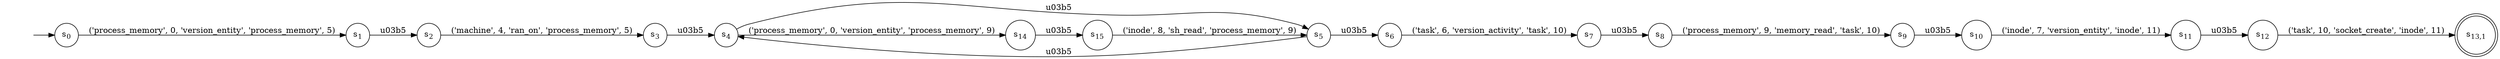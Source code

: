 digraph NFA {
    rankdir = LR;
    I [style = invis];
    I -> S0;
    S0 [label = <s<sub>0</sub>>, shape = circle];
    S1 [label = <s<sub>1</sub>>, shape = circle];
    S2 [label = <s<sub>2</sub>>, shape = circle];
    S3 [label = <s<sub>3</sub>>, shape = circle];
    S4 [label = <s<sub>4</sub>>, shape = circle];
    S5 [label = <s<sub>5</sub>>, shape = circle];
    S5 -> S4 [label = "\u03b5"];
    S6 [label = <s<sub>6</sub>>, shape = circle];
    S7 [label = <s<sub>7</sub>>, shape = circle];
    S8 [label = <s<sub>8</sub>>, shape = circle];
    S9 [label = <s<sub>9</sub>>, shape = circle];
    S10 [label = <s<sub>10</sub>>, shape = circle];
    S11 [label = <s<sub>11</sub>>, shape = circle];
    S12 [label = <s<sub>12</sub>>, shape = circle];
    S13 [label = <s<sub>13,1</sub>>, shape = circle, peripheries = 2];
    S12 -> S13 [label = "('task', 10, 'socket_create', 'inode', 11)"];
    S11 -> S12 [label = "\u03b5"];
    S10 -> S11 [label = "('inode', 7, 'version_entity', 'inode', 11)"];
    S9 -> S10 [label = "\u03b5"];
    S8 -> S9 [label = "('process_memory', 9, 'memory_read', 'task', 10)"];
    S7 -> S8 [label = "\u03b5"];
    S6 -> S7 [label = "('task', 6, 'version_activity', 'task', 10)"];
    S5 -> S6 [label = "\u03b5"];
    S4 -> S5 [label = "\u03b5"];
    S14 [label = <s<sub>14</sub>>, shape = circle];
    S15 [label = <s<sub>15</sub>>, shape = circle];
    S15 -> S5 [label = "('inode', 8, 'sh_read', 'process_memory', 9)"];
    S14 -> S15 [label = "\u03b5"];
    S4 -> S14 [label = "('process_memory', 0, 'version_entity', 'process_memory', 9)"];
    S3 -> S4 [label = "\u03b5"];
    S2 -> S3 [label = "('machine', 4, 'ran_on', 'process_memory', 5)"];
    S1 -> S2 [label = "\u03b5"];
    S0 -> S1 [label = "('process_memory', 0, 'version_entity', 'process_memory', 5)"];
}
